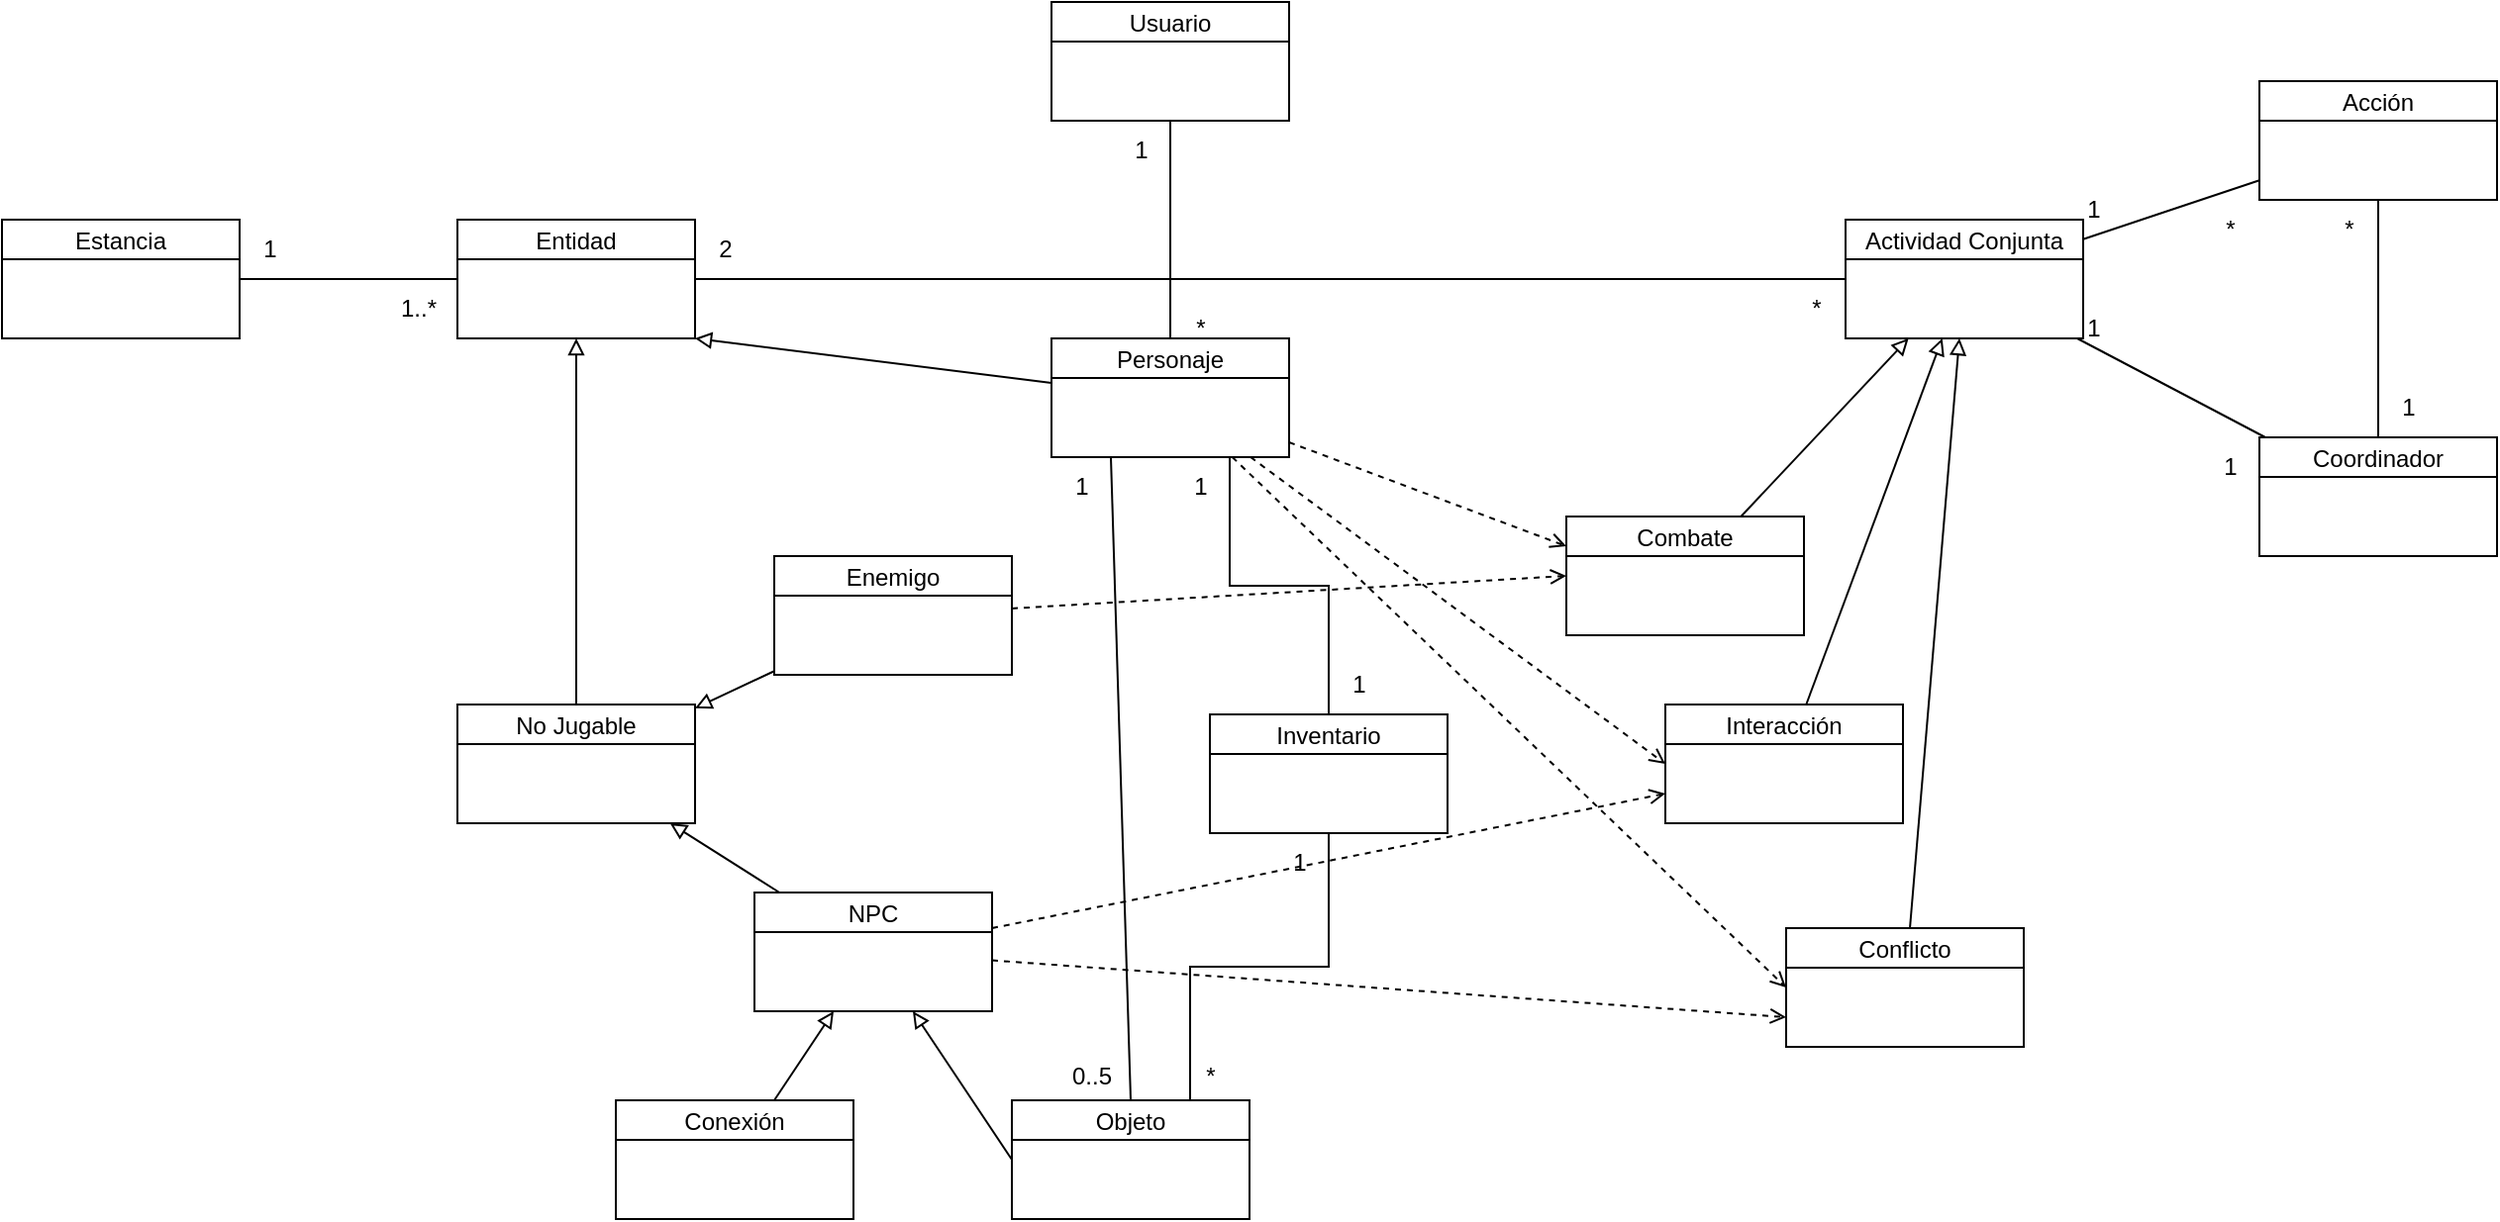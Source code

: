 <mxfile version="27.0.9">
  <diagram name="Diagrama" id="0">
    <mxGraphModel dx="1426" dy="2010" grid="1" gridSize="10" guides="1" tooltips="1" connect="1" arrows="1" fold="1" page="1" pageScale="1" pageWidth="827" pageHeight="1169" math="0" shadow="0">
      <root>
        <mxCell id="0" />
        <mxCell id="1" parent="0" />
        <mxCell id="a458d9d9" value="Usuario" style="shape=swimlane;startSize=20;" parent="1" vertex="1">
          <mxGeometry x="700" y="-30" width="120" height="60" as="geometry">
            <mxRectangle x="600" y="10" width="80" height="30" as="alternateBounds" />
          </mxGeometry>
        </mxCell>
        <mxCell id="SKZ9SmsPCncCDLEqCX_4-28" style="rounded=0;orthogonalLoop=1;jettySize=auto;html=1;entryX=0;entryY=0.25;entryDx=0;entryDy=0;dashed=1;endArrow=open;endFill=0;" edge="1" parent="1" source="a6618d95" target="57b8359d">
          <mxGeometry relative="1" as="geometry" />
        </mxCell>
        <mxCell id="SKZ9SmsPCncCDLEqCX_4-29" style="rounded=0;orthogonalLoop=1;jettySize=auto;html=1;entryX=0;entryY=0.5;entryDx=0;entryDy=0;dashed=1;endArrow=open;endFill=0;" edge="1" parent="1" source="a6618d95" target="c8ef604e">
          <mxGeometry relative="1" as="geometry" />
        </mxCell>
        <mxCell id="SKZ9SmsPCncCDLEqCX_4-30" style="rounded=0;orthogonalLoop=1;jettySize=auto;html=1;entryX=0;entryY=0.5;entryDx=0;entryDy=0;dashed=1;endArrow=open;endFill=0;" edge="1" parent="1" source="a6618d95" target="c1652d09">
          <mxGeometry relative="1" as="geometry" />
        </mxCell>
        <mxCell id="a6618d95" value="Personaje" style="shape=swimlane;startSize=20;" parent="1" vertex="1">
          <mxGeometry x="700" y="140" width="120" height="60" as="geometry" />
        </mxCell>
        <mxCell id="SKZ9SmsPCncCDLEqCX_4-14" value="*" style="text;html=1;align=center;verticalAlign=middle;resizable=0;points=[];autosize=1;strokeColor=none;fillColor=none;" vertex="1" parent="a6618d95">
          <mxGeometry x="60" y="-20" width="30" height="30" as="geometry" />
        </mxCell>
        <mxCell id="SKZ9SmsPCncCDLEqCX_4-6" style="rounded=0;orthogonalLoop=1;jettySize=auto;html=1;entryX=0;entryY=0.5;entryDx=0;entryDy=0;endArrow=none;endFill=1;startFill=0;" edge="1" parent="1" source="bff990d9" target="3e1ff0e2">
          <mxGeometry relative="1" as="geometry" />
        </mxCell>
        <mxCell id="bff990d9" value="Entidad" style="shape=swimlane;startSize=20;" parent="1" vertex="1">
          <mxGeometry x="400" y="80" width="120" height="60" as="geometry" />
        </mxCell>
        <mxCell id="05b7a79e" value="Estancia" style="shape=swimlane;startSize=20;" parent="1" vertex="1">
          <mxGeometry x="170" y="80" width="120" height="60" as="geometry" />
        </mxCell>
        <mxCell id="39ea0aad" value="No Jugable" style="shape=swimlane;startSize=20;" parent="1" vertex="1">
          <mxGeometry x="400" y="325" width="120" height="60" as="geometry" />
        </mxCell>
        <mxCell id="SKZ9SmsPCncCDLEqCX_4-27" style="rounded=0;orthogonalLoop=1;jettySize=auto;html=1;entryX=0;entryY=0.5;entryDx=0;entryDy=0;dashed=1;endArrow=open;endFill=0;" edge="1" parent="1" source="de779552" target="57b8359d">
          <mxGeometry relative="1" as="geometry" />
        </mxCell>
        <mxCell id="de779552" value="Enemigo" style="shape=swimlane;startSize=20;" parent="1" vertex="1">
          <mxGeometry x="560" y="250" width="120" height="60" as="geometry" />
        </mxCell>
        <mxCell id="SKZ9SmsPCncCDLEqCX_4-31" style="rounded=0;orthogonalLoop=1;jettySize=auto;html=1;entryX=0;entryY=0.75;entryDx=0;entryDy=0;dashed=1;endArrow=open;endFill=0;" edge="1" parent="1" source="78fa780a" target="c8ef604e">
          <mxGeometry relative="1" as="geometry" />
        </mxCell>
        <mxCell id="SKZ9SmsPCncCDLEqCX_4-32" style="rounded=0;orthogonalLoop=1;jettySize=auto;html=1;entryX=0;entryY=0.75;entryDx=0;entryDy=0;endArrow=open;endFill=0;dashed=1;" edge="1" parent="1" source="78fa780a" target="c1652d09">
          <mxGeometry relative="1" as="geometry" />
        </mxCell>
        <mxCell id="78fa780a" value="NPC" style="shape=swimlane;startSize=20;" parent="1" vertex="1">
          <mxGeometry x="550" y="420" width="120" height="60" as="geometry" />
        </mxCell>
        <mxCell id="950d1adf" value="Objeto" style="shape=swimlane;startSize=20;" parent="1" vertex="1">
          <mxGeometry x="680" y="525" width="120" height="60" as="geometry" />
        </mxCell>
        <mxCell id="2909859e" value="Conexión" style="shape=swimlane;startSize=20;" parent="1" vertex="1">
          <mxGeometry x="480" y="525" width="120" height="60" as="geometry" />
        </mxCell>
        <mxCell id="3e1ff0e2" value="Actividad Conjunta" style="shape=swimlane;startSize=20;" parent="1" vertex="1">
          <mxGeometry x="1101" y="80" width="120" height="60" as="geometry" />
        </mxCell>
        <mxCell id="SKZ9SmsPCncCDLEqCX_4-5" style="rounded=0;orthogonalLoop=1;jettySize=auto;html=1;entryX=0.5;entryY=0;entryDx=0;entryDy=0;endArrow=none;startFill=0;" edge="1" parent="1" source="1b2b9d61" target="eba96b51">
          <mxGeometry relative="1" as="geometry" />
        </mxCell>
        <mxCell id="1b2b9d61" value="Acción" style="shape=swimlane;startSize=20;" parent="1" vertex="1">
          <mxGeometry x="1310" y="10" width="120" height="60" as="geometry" />
        </mxCell>
        <mxCell id="eba96b51" value="Coordinador" style="shape=swimlane;startSize=20;" parent="1" vertex="1">
          <mxGeometry x="1310" y="190" width="120" height="60" as="geometry" />
        </mxCell>
        <mxCell id="57b8359d" value="Combate" style="shape=swimlane;startSize=20;" parent="1" vertex="1">
          <mxGeometry x="960" y="230" width="120" height="60" as="geometry" />
        </mxCell>
        <mxCell id="c8ef604e" value="Interacción" style="shape=swimlane;startSize=20;" parent="1" vertex="1">
          <mxGeometry x="1010" y="325" width="120" height="60" as="geometry" />
        </mxCell>
        <mxCell id="c1652d09" value="Conflicto" style="shape=swimlane;startSize=20;" parent="1" vertex="1">
          <mxGeometry x="1071" y="438" width="120" height="60" as="geometry" />
        </mxCell>
        <mxCell id="92fe5032" style="endArrow=none;startFill=0;" parent="1" source="a458d9d9" target="a6618d95" edge="1">
          <mxGeometry relative="1" as="geometry" />
        </mxCell>
        <mxCell id="88f2b738" style="endArrow=none;startFill=0;" parent="1" source="bff990d9" target="05b7a79e" edge="1">
          <mxGeometry relative="1" as="geometry" />
        </mxCell>
        <mxCell id="5dfa220d" style="endArrow=none;startArrow=block;startFill=0;exitX=1;exitY=1;exitDx=0;exitDy=0;" parent="1" source="bff990d9" target="a6618d95" edge="1">
          <mxGeometry relative="1" as="geometry" />
        </mxCell>
        <mxCell id="961b9495" style="endArrow=none;startFill=0;startArrow=block;" parent="1" source="bff990d9" target="39ea0aad" edge="1">
          <mxGeometry relative="1" as="geometry" />
        </mxCell>
        <mxCell id="08af3dba" style="endArrow=none;startFill=0;startArrow=block;" parent="1" source="39ea0aad" target="de779552" edge="1">
          <mxGeometry relative="1" as="geometry" />
        </mxCell>
        <mxCell id="2ecfb824" style="endArrow=none;startFill=0;startArrow=block;" parent="1" source="39ea0aad" target="78fa780a" edge="1">
          <mxGeometry relative="1" as="geometry" />
        </mxCell>
        <mxCell id="1c73e381" style="endArrow=none;startArrow=block;startFill=0;entryX=0;entryY=0.5;entryDx=0;entryDy=0;" parent="1" source="78fa780a" target="950d1adf" edge="1">
          <mxGeometry relative="1" as="geometry" />
        </mxCell>
        <mxCell id="8d3b0d9b" style="endArrow=none;startArrow=block;startFill=0;" parent="1" source="78fa780a" target="2909859e" edge="1">
          <mxGeometry relative="1" as="geometry" />
        </mxCell>
        <mxCell id="969b702b" style="endArrow=none;exitX=0.25;exitY=1;exitDx=0;exitDy=0;startArrow=none;startFill=0;entryX=0.5;entryY=0;entryDx=0;entryDy=0;" parent="1" source="a6618d95" target="950d1adf" edge="1">
          <mxGeometry relative="1" as="geometry">
            <mxPoint x="660" y="305" as="sourcePoint" />
            <mxPoint x="720" y="520" as="targetPoint" />
          </mxGeometry>
        </mxCell>
        <mxCell id="8587867e" style="endArrow=none;startFill=0;" parent="1" source="3e1ff0e2" target="1b2b9d61" edge="1">
          <mxGeometry relative="1" as="geometry" />
        </mxCell>
        <mxCell id="6aab3500" style="endArrow=none;startFill=0;" parent="1" source="3e1ff0e2" target="eba96b51" edge="1">
          <mxGeometry relative="1" as="geometry" />
        </mxCell>
        <mxCell id="b453bf3f" style="endArrow=none;startFill=0;startArrow=block;" parent="1" source="3e1ff0e2" target="57b8359d" edge="1">
          <mxGeometry relative="1" as="geometry" />
        </mxCell>
        <mxCell id="594fef91" style="endArrow=none;startArrow=block;startFill=0;" parent="1" source="3e1ff0e2" target="c8ef604e" edge="1">
          <mxGeometry relative="1" as="geometry" />
        </mxCell>
        <mxCell id="1218ebcd" style="endArrow=none;startArrow=block;startFill=0;" parent="1" source="3e1ff0e2" target="c1652d09" edge="1">
          <mxGeometry relative="1" as="geometry" />
        </mxCell>
        <mxCell id="kdDfDL7-VTW-xjVry_nn-1" value="1" style="text;html=1;align=center;verticalAlign=middle;resizable=0;points=[];autosize=1;strokeColor=none;fillColor=none;" parent="1" vertex="1">
          <mxGeometry x="290" y="80" width="30" height="30" as="geometry" />
        </mxCell>
        <mxCell id="kdDfDL7-VTW-xjVry_nn-2" value="1..*" style="text;html=1;align=center;verticalAlign=middle;resizable=0;points=[];autosize=1;strokeColor=none;fillColor=none;" parent="1" vertex="1">
          <mxGeometry x="360" y="110" width="40" height="30" as="geometry" />
        </mxCell>
        <mxCell id="SKZ9SmsPCncCDLEqCX_4-2" style="edgeStyle=orthogonalEdgeStyle;rounded=0;orthogonalLoop=1;jettySize=auto;html=1;entryX=0.75;entryY=1;entryDx=0;entryDy=0;endArrow=none;startFill=0;" edge="1" parent="1" source="SKZ9SmsPCncCDLEqCX_4-1" target="a6618d95">
          <mxGeometry relative="1" as="geometry" />
        </mxCell>
        <mxCell id="SKZ9SmsPCncCDLEqCX_4-3" style="edgeStyle=orthogonalEdgeStyle;rounded=0;orthogonalLoop=1;jettySize=auto;html=1;entryX=0.75;entryY=0;entryDx=0;entryDy=0;endArrow=none;startFill=0;" edge="1" parent="1" source="SKZ9SmsPCncCDLEqCX_4-1" target="950d1adf">
          <mxGeometry relative="1" as="geometry" />
        </mxCell>
        <mxCell id="SKZ9SmsPCncCDLEqCX_4-1" value="Inventario" style="shape=swimlane;startSize=20;" vertex="1" parent="1">
          <mxGeometry x="780" y="330" width="120" height="60" as="geometry" />
        </mxCell>
        <mxCell id="SKZ9SmsPCncCDLEqCX_4-7" value="*" style="text;html=1;align=center;verticalAlign=middle;resizable=0;points=[];autosize=1;strokeColor=none;fillColor=none;" vertex="1" parent="1">
          <mxGeometry x="765" y="498" width="30" height="30" as="geometry" />
        </mxCell>
        <mxCell id="SKZ9SmsPCncCDLEqCX_4-8" value="1" style="text;html=1;align=center;verticalAlign=middle;resizable=0;points=[];autosize=1;strokeColor=none;fillColor=none;" vertex="1" parent="1">
          <mxGeometry x="810" y="390" width="30" height="30" as="geometry" />
        </mxCell>
        <mxCell id="SKZ9SmsPCncCDLEqCX_4-9" value="0..5" style="text;html=1;align=center;verticalAlign=middle;resizable=0;points=[];autosize=1;strokeColor=none;fillColor=none;" vertex="1" parent="1">
          <mxGeometry x="700" y="498" width="40" height="30" as="geometry" />
        </mxCell>
        <mxCell id="SKZ9SmsPCncCDLEqCX_4-10" value="1" style="text;html=1;align=center;verticalAlign=middle;resizable=0;points=[];autosize=1;strokeColor=none;fillColor=none;" vertex="1" parent="1">
          <mxGeometry x="840" y="300" width="30" height="30" as="geometry" />
        </mxCell>
        <mxCell id="SKZ9SmsPCncCDLEqCX_4-11" value="1" style="text;html=1;align=center;verticalAlign=middle;resizable=0;points=[];autosize=1;strokeColor=none;fillColor=none;" vertex="1" parent="1">
          <mxGeometry x="700" y="200" width="30" height="30" as="geometry" />
        </mxCell>
        <mxCell id="SKZ9SmsPCncCDLEqCX_4-12" value="1" style="text;html=1;align=center;verticalAlign=middle;resizable=0;points=[];autosize=1;strokeColor=none;fillColor=none;" vertex="1" parent="1">
          <mxGeometry x="760" y="200" width="30" height="30" as="geometry" />
        </mxCell>
        <mxCell id="SKZ9SmsPCncCDLEqCX_4-13" value="1" style="text;html=1;align=center;verticalAlign=middle;resizable=0;points=[];autosize=1;strokeColor=none;fillColor=none;" vertex="1" parent="1">
          <mxGeometry x="730" y="30" width="30" height="30" as="geometry" />
        </mxCell>
        <mxCell id="SKZ9SmsPCncCDLEqCX_4-15" value="1" style="text;html=1;align=center;verticalAlign=middle;resizable=0;points=[];autosize=1;strokeColor=none;fillColor=none;" vertex="1" parent="1">
          <mxGeometry x="1280" y="190" width="30" height="30" as="geometry" />
        </mxCell>
        <mxCell id="SKZ9SmsPCncCDLEqCX_4-18" value="1" style="text;html=1;align=center;verticalAlign=middle;resizable=0;points=[];autosize=1;strokeColor=none;fillColor=none;" vertex="1" parent="1">
          <mxGeometry x="1211" y="120" width="30" height="30" as="geometry" />
        </mxCell>
        <mxCell id="SKZ9SmsPCncCDLEqCX_4-19" value="1" style="text;html=1;align=center;verticalAlign=middle;resizable=0;points=[];autosize=1;strokeColor=none;fillColor=none;" vertex="1" parent="1">
          <mxGeometry x="1211" y="60" width="30" height="30" as="geometry" />
        </mxCell>
        <mxCell id="SKZ9SmsPCncCDLEqCX_4-20" value="1" style="text;html=1;align=center;verticalAlign=middle;resizable=0;points=[];autosize=1;strokeColor=none;fillColor=none;" vertex="1" parent="1">
          <mxGeometry x="1370" y="160" width="30" height="30" as="geometry" />
        </mxCell>
        <mxCell id="SKZ9SmsPCncCDLEqCX_4-21" value="*" style="text;html=1;align=center;verticalAlign=middle;resizable=0;points=[];autosize=1;strokeColor=none;fillColor=none;" vertex="1" parent="1">
          <mxGeometry x="1340" y="70" width="30" height="30" as="geometry" />
        </mxCell>
        <mxCell id="SKZ9SmsPCncCDLEqCX_4-22" value="*" style="text;html=1;align=center;verticalAlign=middle;resizable=0;points=[];autosize=1;strokeColor=none;fillColor=none;" vertex="1" parent="1">
          <mxGeometry x="1280" y="70" width="30" height="30" as="geometry" />
        </mxCell>
        <mxCell id="SKZ9SmsPCncCDLEqCX_4-23" value="2" style="text;html=1;align=center;verticalAlign=middle;resizable=0;points=[];autosize=1;strokeColor=none;fillColor=none;" vertex="1" parent="1">
          <mxGeometry x="520" y="80" width="30" height="30" as="geometry" />
        </mxCell>
        <mxCell id="SKZ9SmsPCncCDLEqCX_4-24" value="*" style="text;html=1;align=center;verticalAlign=middle;resizable=0;points=[];autosize=1;strokeColor=none;fillColor=none;" vertex="1" parent="1">
          <mxGeometry x="1071" y="110" width="30" height="30" as="geometry" />
        </mxCell>
      </root>
    </mxGraphModel>
  </diagram>
</mxfile>
